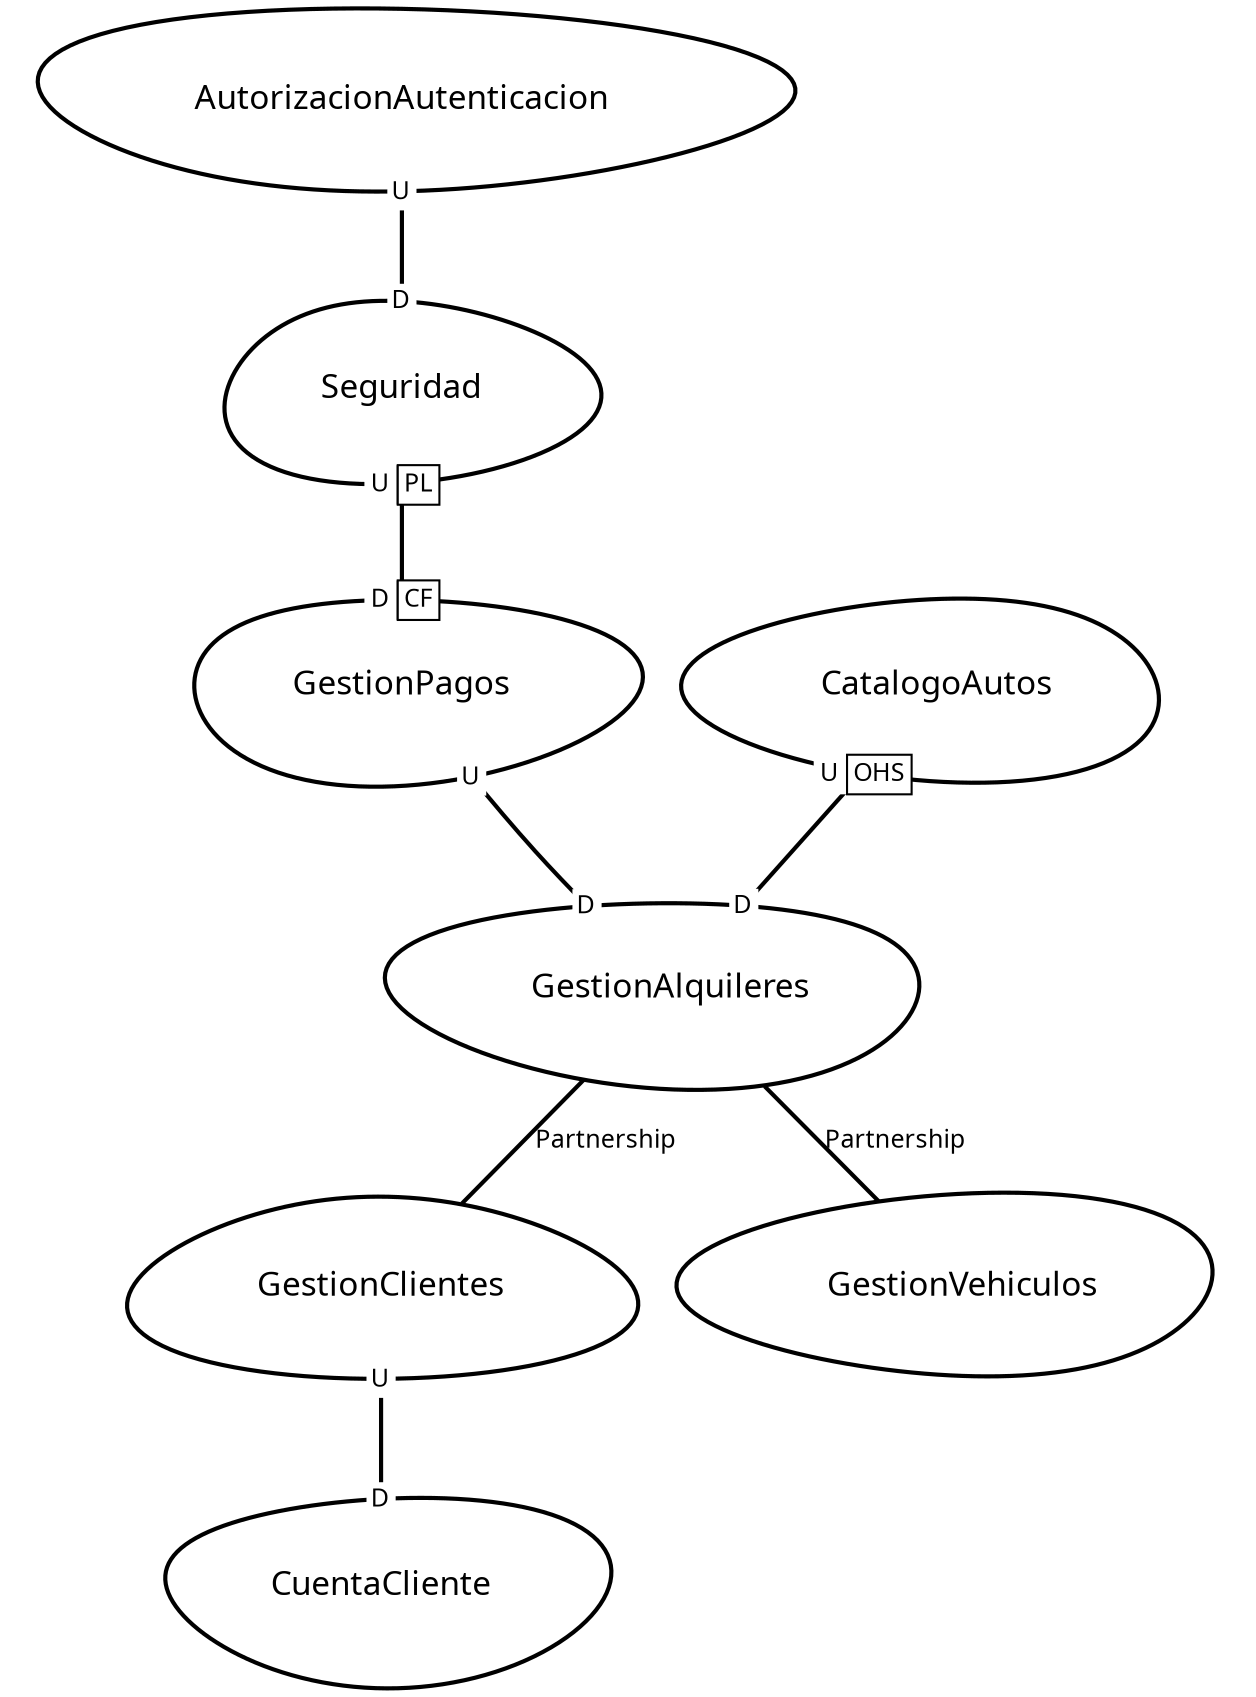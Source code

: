 digraph "ContextMapGraph" {
graph ["imagepath"="/tmp/GraphvizJava"]
"AutorizacionAutenticacion" ["margin"="0.3","orientation"="167","shape"="egg","fontsize"="16","style"="bold","label"="AutorizacionAutenticacion\n","fontname"="sans-serif"]
"Seguridad" ["margin"="0.3","orientation"="21","shape"="egg","fontsize"="16","style"="bold","label"="Seguridad\n","fontname"="sans-serif"]
"GestionPagos" ["margin"="0.3","orientation"="44","shape"="egg","fontsize"="16","style"="bold","label"="GestionPagos\n","fontname"="sans-serif"]
"GestionAlquileres" ["margin"="0.3","orientation"="312","shape"="egg","fontsize"="16","style"="bold","label"="GestionAlquileres\n","fontname"="sans-serif"]
"GestionClientes" ["margin"="0.3","orientation"="2","shape"="egg","fontsize"="16","style"="bold","label"="GestionClientes\n","fontname"="sans-serif"]
"CuentaCliente" ["margin"="0.3","orientation"="66","shape"="egg","fontsize"="16","style"="bold","label"="CuentaCliente\n","fontname"="sans-serif"]
"GestionVehiculos" ["margin"="0.3","orientation"="205","shape"="egg","fontsize"="16","style"="bold","label"="GestionVehiculos\n","fontname"="sans-serif"]
"CatalogoAutos" ["margin"="0.3","orientation"="331","shape"="egg","fontsize"="16","style"="bold","label"="CatalogoAutos\n","fontname"="sans-serif"]
"AutorizacionAutenticacion" -> "Seguridad" ["headlabel"=<<table cellspacing="0" cellborder="0" border="0">
<tr><td bgcolor="white">D</td></tr>
</table>>,"labeldistance"="0","fontsize"="12","taillabel"=<<table cellspacing="0" cellborder="0" border="0">
<tr><td bgcolor="white">U</td></tr>
</table>>,"style"="bold","label"="                                        ","dir"="none","fontname"="sans-serif"]
"Seguridad" -> "GestionPagos" ["headlabel"=<<table cellspacing="0" cellborder="1" border="0">
<tr><td bgcolor="white" sides="r">D</td><td sides="trbl" bgcolor="white"><font>CF</font></td></tr>
</table>>,"labeldistance"="0","fontsize"="12","taillabel"=<<table cellspacing="0" cellborder="1" border="0">
<tr><td bgcolor="white" sides="r">U</td><td sides="trbl" bgcolor="white"><font>PL</font></td></tr>
</table>>,"style"="bold","label"="                                        ","dir"="none","fontname"="sans-serif"]
"GestionPagos" -> "GestionAlquileres" ["headlabel"=<<table cellspacing="0" cellborder="0" border="0">
<tr><td bgcolor="white">D</td></tr>
</table>>,"labeldistance"="0","fontsize"="12","taillabel"=<<table cellspacing="0" cellborder="0" border="0">
<tr><td bgcolor="white">U</td></tr>
</table>>,"style"="bold","label"="                                        ","dir"="none","fontname"="sans-serif"]
"GestionAlquileres" -> "GestionClientes" ["fontsize"="12","style"="bold","label"="Partnership","dir"="none","fontname"="sans-serif"]
"GestionAlquileres" -> "GestionVehiculos" ["fontsize"="12","style"="bold","label"="Partnership","dir"="none","fontname"="sans-serif"]
"GestionClientes" -> "CuentaCliente" ["headlabel"=<<table cellspacing="0" cellborder="0" border="0">
<tr><td bgcolor="white">D</td></tr>
</table>>,"labeldistance"="0","fontsize"="12","taillabel"=<<table cellspacing="0" cellborder="0" border="0">
<tr><td bgcolor="white">U</td></tr>
</table>>,"style"="bold","label"="                                        ","dir"="none","fontname"="sans-serif"]
"CatalogoAutos" -> "GestionAlquileres" ["headlabel"=<<table cellspacing="0" cellborder="0" border="0">
<tr><td bgcolor="white">D</td></tr>
</table>>,"labeldistance"="0","fontsize"="12","taillabel"=<<table cellspacing="0" cellborder="1" border="0">
<tr><td bgcolor="white" sides="r">U</td><td sides="trbl" bgcolor="white"><font>OHS</font></td></tr>
</table>>,"style"="bold","label"="                                        ","dir"="none","fontname"="sans-serif"]
}